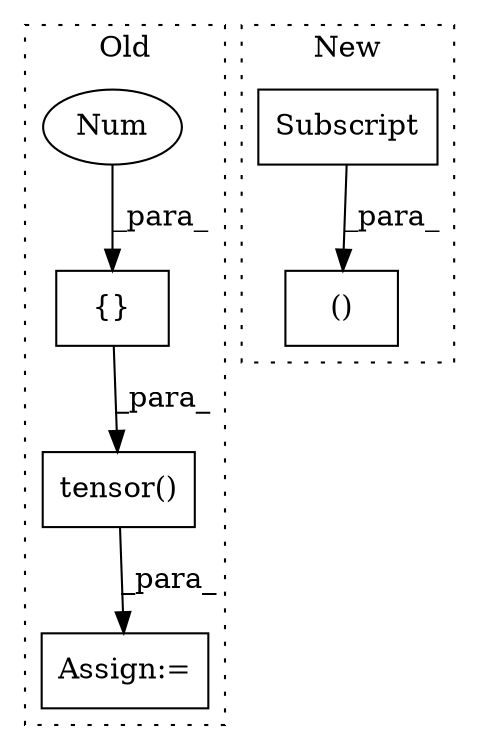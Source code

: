 digraph G {
subgraph cluster0 {
1 [label="tensor()" a="75" s="3650,3673" l="13,40" shape="box"];
3 [label="Assign:=" a="68" s="3647" l="3" shape="box"];
4 [label="{}" a="59" s="3663,3672" l="1,0" shape="box"];
5 [label="Num" a="76" s="3664" l="3" shape="ellipse"];
label = "Old";
style="dotted";
}
subgraph cluster1 {
2 [label="()" a="54" s="4277" l="14" shape="box"];
6 [label="Subscript" a="63" s="4279,0" l="12,0" shape="box"];
label = "New";
style="dotted";
}
1 -> 3 [label="_para_"];
4 -> 1 [label="_para_"];
5 -> 4 [label="_para_"];
6 -> 2 [label="_para_"];
}
